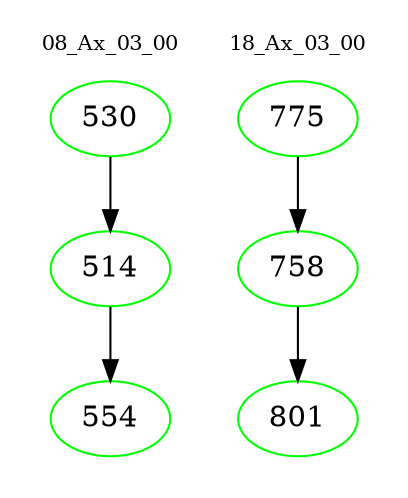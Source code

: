 digraph{
subgraph cluster_0 {
color = white
label = "08_Ax_03_00";
fontsize=10;
T0_530 [label="530", color="green"]
T0_530 -> T0_514 [color="black"]
T0_514 [label="514", color="green"]
T0_514 -> T0_554 [color="black"]
T0_554 [label="554", color="green"]
}
subgraph cluster_1 {
color = white
label = "18_Ax_03_00";
fontsize=10;
T1_775 [label="775", color="green"]
T1_775 -> T1_758 [color="black"]
T1_758 [label="758", color="green"]
T1_758 -> T1_801 [color="black"]
T1_801 [label="801", color="green"]
}
}
